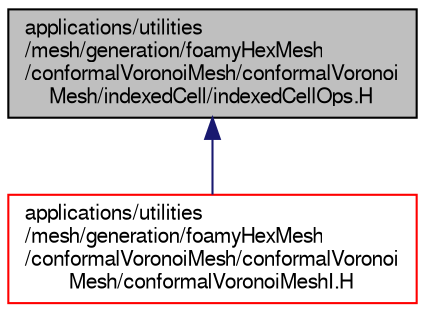 digraph "applications/utilities/mesh/generation/foamyHexMesh/conformalVoronoiMesh/conformalVoronoiMesh/indexedCell/indexedCellOps.H"
{
  bgcolor="transparent";
  edge [fontname="FreeSans",fontsize="10",labelfontname="FreeSans",labelfontsize="10"];
  node [fontname="FreeSans",fontsize="10",shape=record];
  Node57 [label="applications/utilities\l/mesh/generation/foamyHexMesh\l/conformalVoronoiMesh/conformalVoronoi\lMesh/indexedCell/indexedCellOps.H",height=0.2,width=0.4,color="black", fillcolor="grey75", style="filled", fontcolor="black"];
  Node57 -> Node58 [dir="back",color="midnightblue",fontsize="10",style="solid",fontname="FreeSans"];
  Node58 [label="applications/utilities\l/mesh/generation/foamyHexMesh\l/conformalVoronoiMesh/conformalVoronoi\lMesh/conformalVoronoiMeshI.H",height=0.2,width=0.4,color="red",URL="$a18191.html"];
}
